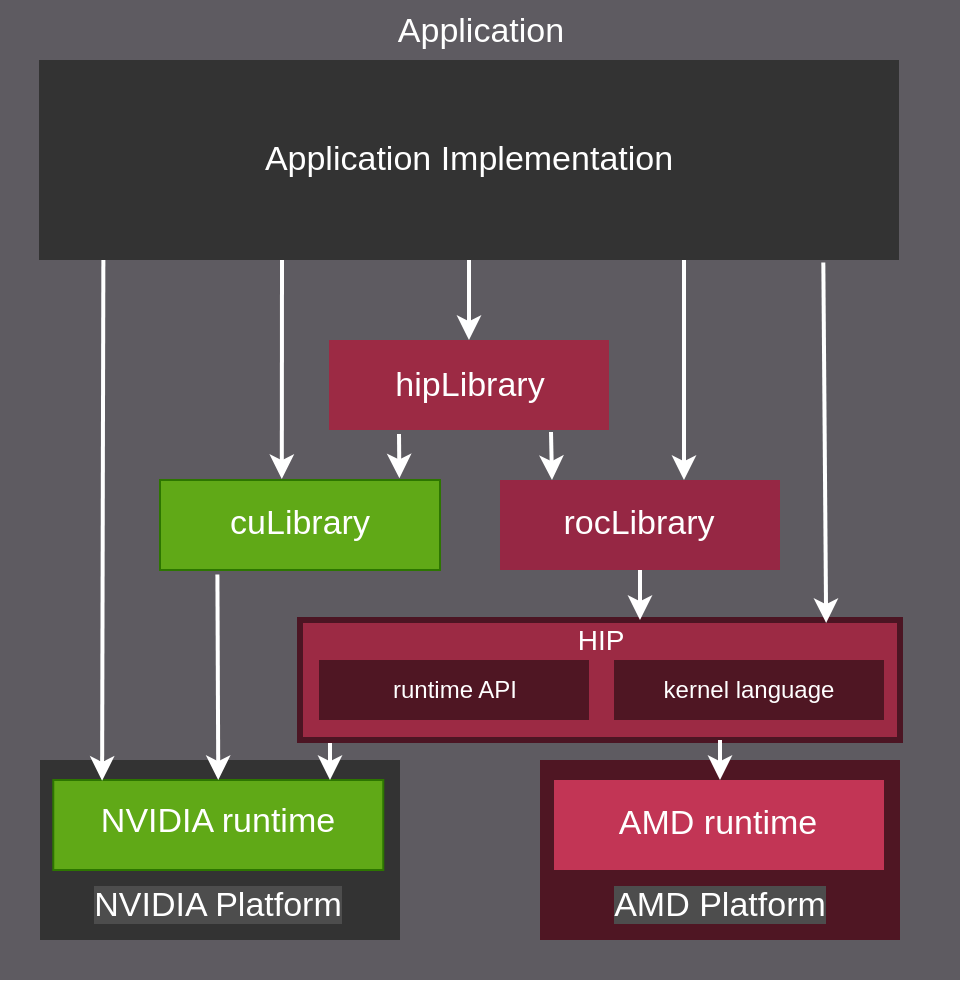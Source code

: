 <mxfile>
    <diagram id="zBbb_w2fufU70cdOGtND" name="1 oldal">
        <mxGraphModel dx="438" dy="1302" grid="1" gridSize="10" guides="1" tooltips="1" connect="1" arrows="1" fold="1" page="0" pageScale="1" pageWidth="660" pageHeight="610" background="none" math="0" shadow="0">
            <root>
                <mxCell id="0"/>
                <mxCell id="1" parent="0"/>
                <mxCell id="6033" value="" style="rounded=0;whiteSpace=wrap;html=1;fillColor=#5E5B61;fontColor=#FFFFFF;strokeColor=none;spacing=0;" parent="1" vertex="1">
                    <mxGeometry x="110" y="-320" width="480" height="490" as="geometry"/>
                </mxCell>
                <mxCell id="5981" value="" style="group" parent="1" vertex="1" connectable="0">
                    <mxGeometry x="130" y="60" width="180" height="90" as="geometry"/>
                </mxCell>
                <mxCell id="5982" value="" style="rounded=0;whiteSpace=wrap;html=1;fillColor=#333333;fontColor=#FFFFFF;strokeColor=none;" parent="5981" vertex="1">
                    <mxGeometry width="180" height="90" as="geometry"/>
                </mxCell>
                <mxCell id="5983" value="" style="group" parent="5981" vertex="1" connectable="0">
                    <mxGeometry x="6.636" y="8" width="165" height="45" as="geometry"/>
                </mxCell>
                <mxCell id="5984" value="" style="rounded=0;whiteSpace=wrap;html=1;fillColor=#60a917;fontColor=#ffffff;strokeColor=#2D7600;" parent="5983" vertex="1">
                    <mxGeometry y="2" width="165" height="45" as="geometry"/>
                </mxCell>
                <mxCell id="5985" value="&lt;div&gt;NVIDIA runtime&lt;/div&gt;" style="text;html=1;strokeColor=none;fillColor=none;align=center;verticalAlign=middle;whiteSpace=wrap;rounded=0;fontSize=17;fontColor=#FFFFFF;" parent="5983" vertex="1">
                    <mxGeometry x="10.284" y="13.01" width="144.43" height="18.99" as="geometry"/>
                </mxCell>
                <mxCell id="5986" value="&lt;font style=&quot;background-color: rgb(77, 77, 77);&quot;&gt;NVIDIA Platform&lt;/font&gt;" style="text;html=1;strokeColor=none;fillColor=none;align=center;verticalAlign=middle;whiteSpace=wrap;rounded=0;fontSize=17;fontColor=#FFFFFF;" parent="5981" vertex="1">
                    <mxGeometry x="-0.59" y="63" width="180" height="20" as="geometry"/>
                </mxCell>
                <mxCell id="5987" value="" style="endArrow=classic;startArrow=none;html=1;rounded=0;strokeWidth=2;startFill=0;strokeColor=#FFFFFF;" parent="1" edge="1">
                    <mxGeometry width="50" height="50" relative="1" as="geometry">
                        <mxPoint x="275" y="40" as="sourcePoint"/>
                        <mxPoint x="275" y="70" as="targetPoint"/>
                    </mxGeometry>
                </mxCell>
                <mxCell id="5988" value="" style="rounded=0;whiteSpace=wrap;html=1;fillColor=#9C2A44;fontColor=#FFFFFF;strokeColor=#4c1523;strokeWidth=3;" parent="1" vertex="1">
                    <mxGeometry x="260" y="-10" width="300" height="60" as="geometry"/>
                </mxCell>
                <mxCell id="5989" value="&lt;font style=&quot;font-size: 14px;&quot; face=&quot;Helvetica&quot;&gt;HIP&lt;/font&gt;" style="text;html=1;strokeColor=none;fillColor=none;align=center;verticalAlign=middle;whiteSpace=wrap;rounded=0;fontSize=17;fontColor=#FFFFFF;strokeWidth=2;" parent="1" vertex="1">
                    <mxGeometry x="260" y="-10" width="301" height="20" as="geometry"/>
                </mxCell>
                <mxCell id="5990" value="" style="rounded=0;whiteSpace=wrap;html=1;fillColor=#4F1623;fontColor=#FFFFFF;strokeColor=none;" parent="1" vertex="1">
                    <mxGeometry x="380" y="60" width="180" height="90" as="geometry"/>
                </mxCell>
                <mxCell id="5991" value="" style="group" parent="1" vertex="1" connectable="0">
                    <mxGeometry x="387" y="70" width="165" height="45" as="geometry"/>
                </mxCell>
                <mxCell id="5992" value="" style="rounded=0;whiteSpace=wrap;html=1;fillColor=#C23555;fontColor=#FFFFFF;strokeColor=none;" parent="5991" vertex="1">
                    <mxGeometry width="165.0" height="45" as="geometry"/>
                </mxCell>
                <mxCell id="5993" value="&lt;div&gt;AMD runtime&lt;/div&gt;" style="text;html=1;strokeColor=none;fillColor=none;align=center;verticalAlign=middle;whiteSpace=wrap;rounded=0;fontSize=17;fontColor=#FFFFFF;" parent="5991" vertex="1">
                    <mxGeometry x="7.424" y="7.497" width="150.15" height="29.997" as="geometry"/>
                </mxCell>
                <mxCell id="5994" value="" style="endArrow=classic;startArrow=none;html=1;rounded=0;strokeWidth=2;startFill=0;strokeColor=#FFFFFF;" parent="1" edge="1">
                    <mxGeometry width="50" height="50" relative="1" as="geometry">
                        <mxPoint x="470" y="50" as="sourcePoint"/>
                        <mxPoint x="470" y="70" as="targetPoint"/>
                    </mxGeometry>
                </mxCell>
                <mxCell id="5995" value="&lt;font face=&quot;Helvetica&quot;&gt;&lt;span style=&quot;background-color: rgb(77, 77, 77);&quot;&gt;AMD Platform&lt;/span&gt;&lt;br&gt;&lt;/font&gt;" style="text;html=1;strokeColor=none;fillColor=none;align=center;verticalAlign=middle;whiteSpace=wrap;rounded=0;fontSize=17;fontColor=#FFFFFF;" parent="1" vertex="1">
                    <mxGeometry x="379.5" y="123" width="180" height="20" as="geometry"/>
                </mxCell>
                <mxCell id="6003" value="" style="endArrow=classic;startArrow=none;html=1;rounded=0;strokeWidth=2;startFill=0;strokeColor=#FFFFFF;exitX=0.25;exitY=1;exitDx=0;exitDy=0;entryX=0.855;entryY=-0.018;entryDx=0;entryDy=0;entryPerimeter=0;" parent="1" target="6000" edge="1">
                    <mxGeometry width="50" height="50" relative="1" as="geometry">
                        <mxPoint x="309.5" y="-103" as="sourcePoint"/>
                        <mxPoint x="309.56" y="-60.975" as="targetPoint"/>
                    </mxGeometry>
                </mxCell>
                <mxCell id="6004" value="" style="rounded=0;whiteSpace=wrap;html=1;fillColor=#9C2A44;fontColor=#FFFFFF;strokeColor=none;" parent="1" vertex="1">
                    <mxGeometry x="274.5" y="-150" width="140" height="45" as="geometry"/>
                </mxCell>
                <mxCell id="6005" value="&lt;font face=&quot;Helvetica&quot;&gt;hipLibrary&lt;/font&gt;" style="text;html=1;strokeColor=none;fillColor=none;align=center;verticalAlign=middle;whiteSpace=wrap;rounded=0;fontSize=17;fontColor=#FFFFFF;dashed=1;strokeWidth=2;" parent="1" vertex="1">
                    <mxGeometry x="274.5" y="-150" width="140" height="45" as="geometry"/>
                </mxCell>
                <mxCell id="6007" value="" style="group;dashed=1;strokeWidth=2;strokeColor=none;" parent="1" vertex="1" connectable="0">
                    <mxGeometry x="360" y="-80" width="140" height="45" as="geometry"/>
                </mxCell>
                <mxCell id="6008" value="" style="rounded=0;whiteSpace=wrap;html=1;fillColor=#962744;fontColor=#FFFFFF;strokeColor=none;dashed=1;strokeWidth=2;" parent="6007" vertex="1">
                    <mxGeometry width="140.0" height="45" as="geometry"/>
                </mxCell>
                <mxCell id="6009" value="&lt;div&gt;rocLibrary&lt;/div&gt;" style="text;html=1;strokeColor=none;fillColor=none;align=center;verticalAlign=middle;whiteSpace=wrap;rounded=0;fontSize=17;fontColor=#FFFFFF;" parent="6007" vertex="1">
                    <mxGeometry x="6.299" y="7.497" width="127.4" height="29.997" as="geometry"/>
                </mxCell>
                <mxCell id="6010" value="" style="endArrow=classic;startArrow=none;html=1;rounded=0;strokeWidth=2;startFill=0;strokeColor=#FFFFFF;exitX=0.75;exitY=1;exitDx=0;exitDy=0;" parent="1" edge="1">
                    <mxGeometry width="50" height="50" relative="1" as="geometry">
                        <mxPoint x="385.5" y="-104" as="sourcePoint"/>
                        <mxPoint x="386" y="-80" as="targetPoint"/>
                    </mxGeometry>
                </mxCell>
                <mxCell id="5999" value="" style="group" parent="1" vertex="1" connectable="0">
                    <mxGeometry x="190" y="-80" width="140" height="45" as="geometry"/>
                </mxCell>
                <mxCell id="6000" value="" style="rounded=0;whiteSpace=wrap;html=1;fillColor=#60a917;fontColor=#ffffff;strokeColor=#2D7600;" parent="5999" vertex="1">
                    <mxGeometry y="-0.005" width="140" height="45" as="geometry"/>
                </mxCell>
                <mxCell id="6001" value="&lt;div&gt;cuLibrary&lt;/div&gt;" style="text;html=1;strokeColor=none;fillColor=none;align=center;verticalAlign=middle;whiteSpace=wrap;rounded=0;fontSize=17;fontColor=#FFFFFF;" parent="5999" vertex="1">
                    <mxGeometry x="10.019" y="13.404" width="119.967" height="18.182" as="geometry"/>
                </mxCell>
                <mxCell id="6013" style="edgeStyle=none;html=1;entryX=0.5;entryY=0;entryDx=0;entryDy=0;strokeWidth=2;exitX=0.205;exitY=1.049;exitDx=0;exitDy=0;exitPerimeter=0;strokeColor=#FFFFFF;" parent="1" source="6000" target="5984" edge="1">
                    <mxGeometry relative="1" as="geometry">
                        <mxPoint x="219" y="-10" as="sourcePoint"/>
                    </mxGeometry>
                </mxCell>
                <mxCell id="6014" style="edgeStyle=none;html=1;exitX=0.5;exitY=1;exitDx=0;exitDy=0;strokeWidth=2;strokeColor=#FFFFFF;" parent="1" source="6008" edge="1">
                    <mxGeometry relative="1" as="geometry">
                        <mxPoint x="430" y="-10" as="targetPoint"/>
                    </mxGeometry>
                </mxCell>
                <mxCell id="6025" value="" style="group;strokeColor=none;dashed=1;strokeWidth=2;" parent="1" vertex="1" connectable="0">
                    <mxGeometry x="129.5" y="-290" width="430" height="100" as="geometry"/>
                </mxCell>
                <mxCell id="6023" value="" style="rounded=0;whiteSpace=wrap;html=1;fillColor=#333333;fontColor=#FFFFFF;strokeColor=none;spacing=0;" parent="6025" vertex="1">
                    <mxGeometry width="430" height="100" as="geometry"/>
                </mxCell>
                <mxCell id="6024" value="&lt;div&gt;Application Implementation&lt;/div&gt;" style="text;html=1;strokeColor=none;fillColor=none;align=center;verticalAlign=middle;whiteSpace=wrap;rounded=0;fontSize=17;fontColor=#FFFFFF;" parent="6025" vertex="1">
                    <mxGeometry x="97.51" y="43.94" width="234.99" height="12.12" as="geometry"/>
                </mxCell>
                <mxCell id="6026" style="edgeStyle=none;html=1;exitX=0.363;exitY=1.025;exitDx=0;exitDy=0;entryX=0.148;entryY=0.008;entryDx=0;entryDy=0;strokeWidth=2;exitPerimeter=0;entryPerimeter=0;strokeColor=#FFFFFF;" parent="1" target="5984" edge="1">
                    <mxGeometry relative="1" as="geometry">
                        <mxPoint x="161.68" y="-190.0" as="sourcePoint"/>
                        <mxPoint x="159.996" y="-94.12" as="targetPoint"/>
                    </mxGeometry>
                </mxCell>
                <mxCell id="6027" style="edgeStyle=none;html=1;strokeWidth=2;entryX=0.435;entryY=-0.011;entryDx=0;entryDy=0;entryPerimeter=0;strokeColor=#FFFFFF;" parent="1" target="6000" edge="1">
                    <mxGeometry relative="1" as="geometry">
                        <mxPoint x="251" y="-190" as="sourcePoint"/>
                    </mxGeometry>
                </mxCell>
                <mxCell id="6029" style="edgeStyle=none;html=1;entryX=0.5;entryY=0;entryDx=0;entryDy=0;strokeWidth=2;exitX=0.5;exitY=1;exitDx=0;exitDy=0;strokeColor=#FFFFFF;" parent="1" source="6023" target="6005" edge="1">
                    <mxGeometry relative="1" as="geometry">
                        <mxPoint x="320" y="-190" as="sourcePoint"/>
                    </mxGeometry>
                </mxCell>
                <mxCell id="6030" style="edgeStyle=none;html=1;exitX=0.75;exitY=1;exitDx=0;exitDy=0;strokeWidth=2;strokeColor=#FFFFFF;" parent="1" source="6023" edge="1">
                    <mxGeometry relative="1" as="geometry">
                        <mxPoint x="452" y="-80" as="targetPoint"/>
                    </mxGeometry>
                </mxCell>
                <mxCell id="6031" style="edgeStyle=none;html=1;exitX=0.912;exitY=1.013;exitDx=0;exitDy=0;strokeWidth=2;exitPerimeter=0;entryX=0.874;entryY=0.073;entryDx=0;entryDy=0;entryPerimeter=0;strokeColor=#FFFFFF;" parent="1" source="6023" target="5989" edge="1">
                    <mxGeometry relative="1" as="geometry">
                        <mxPoint x="522" y="-20" as="targetPoint"/>
                    </mxGeometry>
                </mxCell>
                <mxCell id="6034" value="&lt;div&gt;Application&lt;/div&gt;" style="text;html=1;strokeColor=none;fillColor=none;align=center;verticalAlign=middle;whiteSpace=wrap;rounded=0;fontSize=17;fontColor=#FFFFFF;" parent="1" vertex="1">
                    <mxGeometry x="232.5" y="-310" width="234.99" height="12.12" as="geometry"/>
                </mxCell>
                <mxCell id="6035" value="runtime API" style="rounded=0;whiteSpace=wrap;html=1;fillColor=#4F1623;fontColor=#FFFFFF;strokeColor=none;" parent="1" vertex="1">
                    <mxGeometry x="269.5" y="10" width="135" height="30" as="geometry"/>
                </mxCell>
                <mxCell id="6036" value="kernel language" style="rounded=0;whiteSpace=wrap;html=1;fillColor=#4F1623;fontColor=#FFFFFF;strokeColor=none;" parent="1" vertex="1">
                    <mxGeometry x="417" y="10" width="135" height="30" as="geometry"/>
                </mxCell>
            </root>
        </mxGraphModel>
    </diagram>
</mxfile>